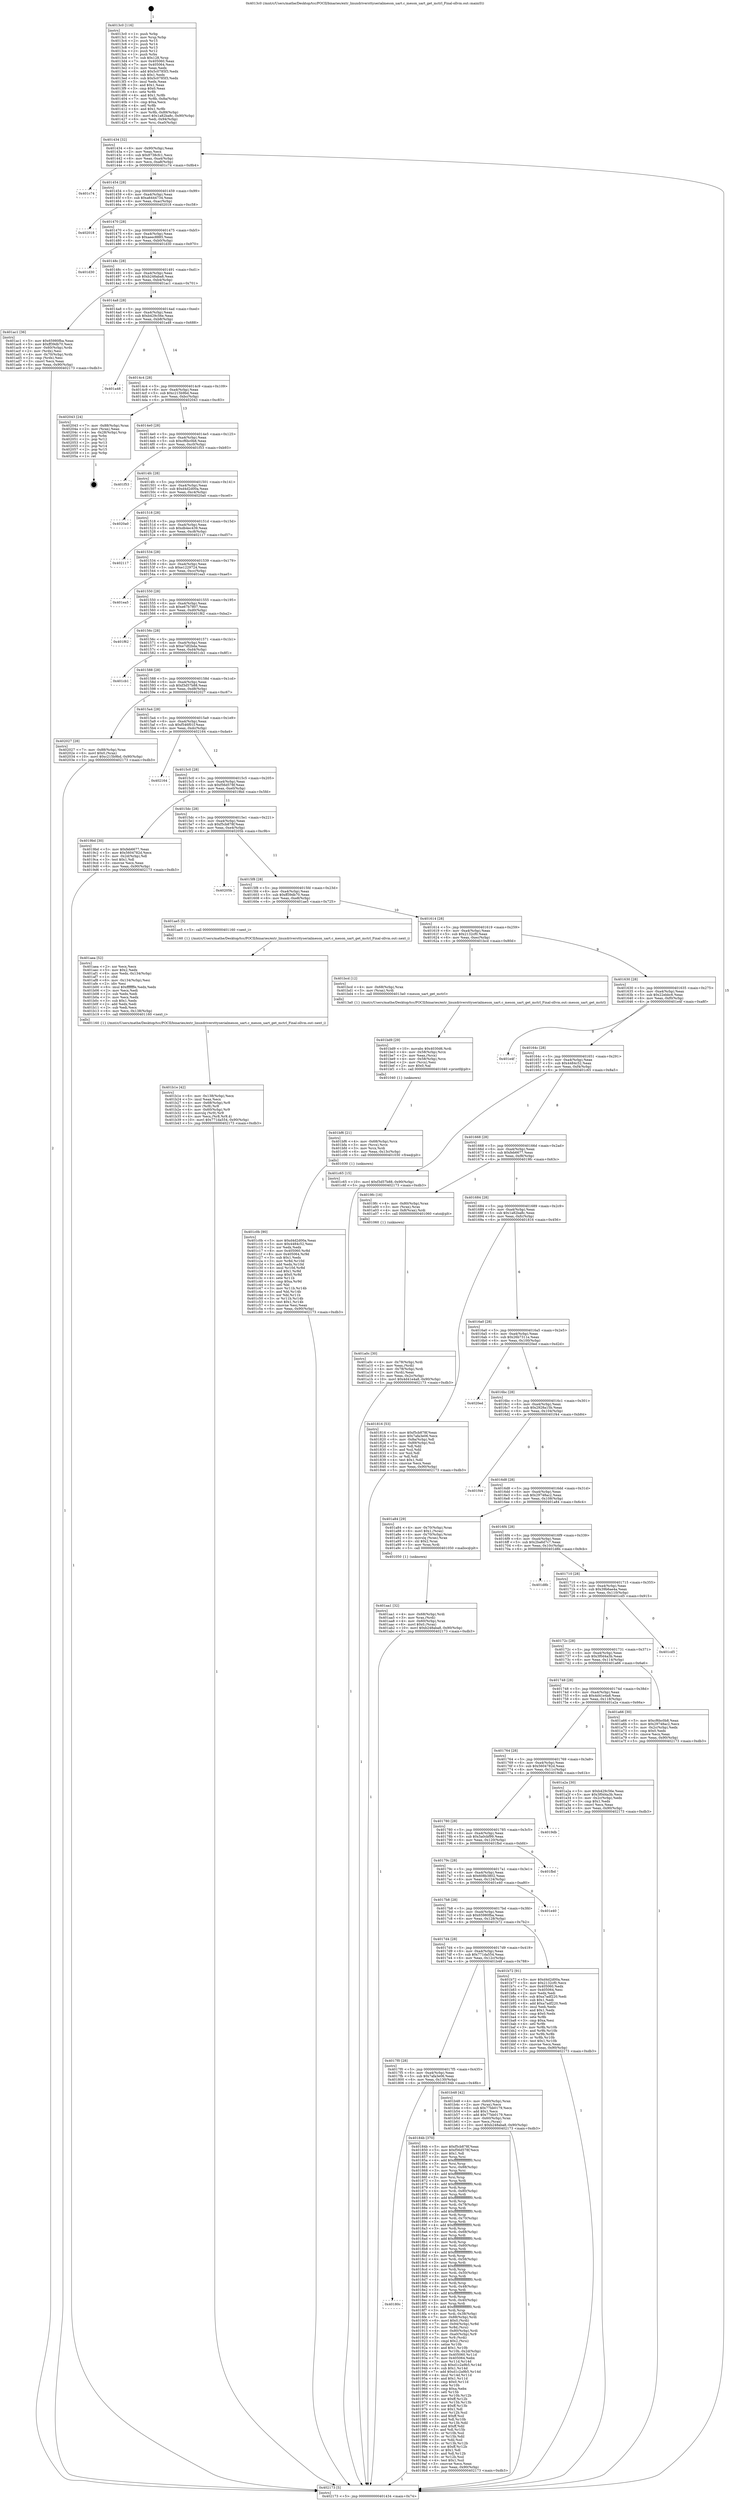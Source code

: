 digraph "0x4013c0" {
  label = "0x4013c0 (/mnt/c/Users/mathe/Desktop/tcc/POCII/binaries/extr_linuxdriversttyserialmeson_uart.c_meson_uart_get_mctrl_Final-ollvm.out::main(0))"
  labelloc = "t"
  node[shape=record]

  Entry [label="",width=0.3,height=0.3,shape=circle,fillcolor=black,style=filled]
  "0x401434" [label="{
     0x401434 [32]\l
     | [instrs]\l
     &nbsp;&nbsp;0x401434 \<+6\>: mov -0x90(%rbp),%eax\l
     &nbsp;&nbsp;0x40143a \<+2\>: mov %eax,%ecx\l
     &nbsp;&nbsp;0x40143c \<+6\>: sub $0x8738cfc1,%ecx\l
     &nbsp;&nbsp;0x401442 \<+6\>: mov %eax,-0xa4(%rbp)\l
     &nbsp;&nbsp;0x401448 \<+6\>: mov %ecx,-0xa8(%rbp)\l
     &nbsp;&nbsp;0x40144e \<+6\>: je 0000000000401c74 \<main+0x8b4\>\l
  }"]
  "0x401c74" [label="{
     0x401c74\l
  }", style=dashed]
  "0x401454" [label="{
     0x401454 [28]\l
     | [instrs]\l
     &nbsp;&nbsp;0x401454 \<+5\>: jmp 0000000000401459 \<main+0x99\>\l
     &nbsp;&nbsp;0x401459 \<+6\>: mov -0xa4(%rbp),%eax\l
     &nbsp;&nbsp;0x40145f \<+5\>: sub $0xa6444734,%eax\l
     &nbsp;&nbsp;0x401464 \<+6\>: mov %eax,-0xac(%rbp)\l
     &nbsp;&nbsp;0x40146a \<+6\>: je 0000000000402018 \<main+0xc58\>\l
  }"]
  Exit [label="",width=0.3,height=0.3,shape=circle,fillcolor=black,style=filled,peripheries=2]
  "0x402018" [label="{
     0x402018\l
  }", style=dashed]
  "0x401470" [label="{
     0x401470 [28]\l
     | [instrs]\l
     &nbsp;&nbsp;0x401470 \<+5\>: jmp 0000000000401475 \<main+0xb5\>\l
     &nbsp;&nbsp;0x401475 \<+6\>: mov -0xa4(%rbp),%eax\l
     &nbsp;&nbsp;0x40147b \<+5\>: sub $0xaeec8885,%eax\l
     &nbsp;&nbsp;0x401480 \<+6\>: mov %eax,-0xb0(%rbp)\l
     &nbsp;&nbsp;0x401486 \<+6\>: je 0000000000401d30 \<main+0x970\>\l
  }"]
  "0x401c0b" [label="{
     0x401c0b [90]\l
     | [instrs]\l
     &nbsp;&nbsp;0x401c0b \<+5\>: mov $0xd4d2d00a,%eax\l
     &nbsp;&nbsp;0x401c10 \<+5\>: mov $0x4484c52,%esi\l
     &nbsp;&nbsp;0x401c15 \<+2\>: xor %edx,%edx\l
     &nbsp;&nbsp;0x401c17 \<+8\>: mov 0x405060,%r8d\l
     &nbsp;&nbsp;0x401c1f \<+8\>: mov 0x405064,%r9d\l
     &nbsp;&nbsp;0x401c27 \<+3\>: sub $0x1,%edx\l
     &nbsp;&nbsp;0x401c2a \<+3\>: mov %r8d,%r10d\l
     &nbsp;&nbsp;0x401c2d \<+3\>: add %edx,%r10d\l
     &nbsp;&nbsp;0x401c30 \<+4\>: imul %r10d,%r8d\l
     &nbsp;&nbsp;0x401c34 \<+4\>: and $0x1,%r8d\l
     &nbsp;&nbsp;0x401c38 \<+4\>: cmp $0x0,%r8d\l
     &nbsp;&nbsp;0x401c3c \<+4\>: sete %r11b\l
     &nbsp;&nbsp;0x401c40 \<+4\>: cmp $0xa,%r9d\l
     &nbsp;&nbsp;0x401c44 \<+3\>: setl %bl\l
     &nbsp;&nbsp;0x401c47 \<+3\>: mov %r11b,%r14b\l
     &nbsp;&nbsp;0x401c4a \<+3\>: and %bl,%r14b\l
     &nbsp;&nbsp;0x401c4d \<+3\>: xor %bl,%r11b\l
     &nbsp;&nbsp;0x401c50 \<+3\>: or %r11b,%r14b\l
     &nbsp;&nbsp;0x401c53 \<+4\>: test $0x1,%r14b\l
     &nbsp;&nbsp;0x401c57 \<+3\>: cmovne %esi,%eax\l
     &nbsp;&nbsp;0x401c5a \<+6\>: mov %eax,-0x90(%rbp)\l
     &nbsp;&nbsp;0x401c60 \<+5\>: jmp 0000000000402173 \<main+0xdb3\>\l
  }"]
  "0x401d30" [label="{
     0x401d30\l
  }", style=dashed]
  "0x40148c" [label="{
     0x40148c [28]\l
     | [instrs]\l
     &nbsp;&nbsp;0x40148c \<+5\>: jmp 0000000000401491 \<main+0xd1\>\l
     &nbsp;&nbsp;0x401491 \<+6\>: mov -0xa4(%rbp),%eax\l
     &nbsp;&nbsp;0x401497 \<+5\>: sub $0xb248aba8,%eax\l
     &nbsp;&nbsp;0x40149c \<+6\>: mov %eax,-0xb4(%rbp)\l
     &nbsp;&nbsp;0x4014a2 \<+6\>: je 0000000000401ac1 \<main+0x701\>\l
  }"]
  "0x401bf6" [label="{
     0x401bf6 [21]\l
     | [instrs]\l
     &nbsp;&nbsp;0x401bf6 \<+4\>: mov -0x68(%rbp),%rcx\l
     &nbsp;&nbsp;0x401bfa \<+3\>: mov (%rcx),%rcx\l
     &nbsp;&nbsp;0x401bfd \<+3\>: mov %rcx,%rdi\l
     &nbsp;&nbsp;0x401c00 \<+6\>: mov %eax,-0x13c(%rbp)\l
     &nbsp;&nbsp;0x401c06 \<+5\>: call 0000000000401030 \<free@plt\>\l
     | [calls]\l
     &nbsp;&nbsp;0x401030 \{1\} (unknown)\l
  }"]
  "0x401ac1" [label="{
     0x401ac1 [36]\l
     | [instrs]\l
     &nbsp;&nbsp;0x401ac1 \<+5\>: mov $0x65980fba,%eax\l
     &nbsp;&nbsp;0x401ac6 \<+5\>: mov $0xff39db70,%ecx\l
     &nbsp;&nbsp;0x401acb \<+4\>: mov -0x60(%rbp),%rdx\l
     &nbsp;&nbsp;0x401acf \<+2\>: mov (%rdx),%esi\l
     &nbsp;&nbsp;0x401ad1 \<+4\>: mov -0x70(%rbp),%rdx\l
     &nbsp;&nbsp;0x401ad5 \<+2\>: cmp (%rdx),%esi\l
     &nbsp;&nbsp;0x401ad7 \<+3\>: cmovl %ecx,%eax\l
     &nbsp;&nbsp;0x401ada \<+6\>: mov %eax,-0x90(%rbp)\l
     &nbsp;&nbsp;0x401ae0 \<+5\>: jmp 0000000000402173 \<main+0xdb3\>\l
  }"]
  "0x4014a8" [label="{
     0x4014a8 [28]\l
     | [instrs]\l
     &nbsp;&nbsp;0x4014a8 \<+5\>: jmp 00000000004014ad \<main+0xed\>\l
     &nbsp;&nbsp;0x4014ad \<+6\>: mov -0xa4(%rbp),%eax\l
     &nbsp;&nbsp;0x4014b3 \<+5\>: sub $0xb429c56e,%eax\l
     &nbsp;&nbsp;0x4014b8 \<+6\>: mov %eax,-0xb8(%rbp)\l
     &nbsp;&nbsp;0x4014be \<+6\>: je 0000000000401a48 \<main+0x688\>\l
  }"]
  "0x401bd9" [label="{
     0x401bd9 [29]\l
     | [instrs]\l
     &nbsp;&nbsp;0x401bd9 \<+10\>: movabs $0x4030d6,%rdi\l
     &nbsp;&nbsp;0x401be3 \<+4\>: mov -0x58(%rbp),%rcx\l
     &nbsp;&nbsp;0x401be7 \<+2\>: mov %eax,(%rcx)\l
     &nbsp;&nbsp;0x401be9 \<+4\>: mov -0x58(%rbp),%rcx\l
     &nbsp;&nbsp;0x401bed \<+2\>: mov (%rcx),%esi\l
     &nbsp;&nbsp;0x401bef \<+2\>: mov $0x0,%al\l
     &nbsp;&nbsp;0x401bf1 \<+5\>: call 0000000000401040 \<printf@plt\>\l
     | [calls]\l
     &nbsp;&nbsp;0x401040 \{1\} (unknown)\l
  }"]
  "0x401a48" [label="{
     0x401a48\l
  }", style=dashed]
  "0x4014c4" [label="{
     0x4014c4 [28]\l
     | [instrs]\l
     &nbsp;&nbsp;0x4014c4 \<+5\>: jmp 00000000004014c9 \<main+0x109\>\l
     &nbsp;&nbsp;0x4014c9 \<+6\>: mov -0xa4(%rbp),%eax\l
     &nbsp;&nbsp;0x4014cf \<+5\>: sub $0xc215b9bd,%eax\l
     &nbsp;&nbsp;0x4014d4 \<+6\>: mov %eax,-0xbc(%rbp)\l
     &nbsp;&nbsp;0x4014da \<+6\>: je 0000000000402043 \<main+0xc83\>\l
  }"]
  "0x401b1e" [label="{
     0x401b1e [42]\l
     | [instrs]\l
     &nbsp;&nbsp;0x401b1e \<+6\>: mov -0x138(%rbp),%ecx\l
     &nbsp;&nbsp;0x401b24 \<+3\>: imul %eax,%ecx\l
     &nbsp;&nbsp;0x401b27 \<+4\>: mov -0x68(%rbp),%r8\l
     &nbsp;&nbsp;0x401b2b \<+3\>: mov (%r8),%r8\l
     &nbsp;&nbsp;0x401b2e \<+4\>: mov -0x60(%rbp),%r9\l
     &nbsp;&nbsp;0x401b32 \<+3\>: movslq (%r9),%r9\l
     &nbsp;&nbsp;0x401b35 \<+4\>: mov %ecx,(%r8,%r9,4)\l
     &nbsp;&nbsp;0x401b39 \<+10\>: movl $0x771da554,-0x90(%rbp)\l
     &nbsp;&nbsp;0x401b43 \<+5\>: jmp 0000000000402173 \<main+0xdb3\>\l
  }"]
  "0x402043" [label="{
     0x402043 [24]\l
     | [instrs]\l
     &nbsp;&nbsp;0x402043 \<+7\>: mov -0x88(%rbp),%rax\l
     &nbsp;&nbsp;0x40204a \<+2\>: mov (%rax),%eax\l
     &nbsp;&nbsp;0x40204c \<+4\>: lea -0x28(%rbp),%rsp\l
     &nbsp;&nbsp;0x402050 \<+1\>: pop %rbx\l
     &nbsp;&nbsp;0x402051 \<+2\>: pop %r12\l
     &nbsp;&nbsp;0x402053 \<+2\>: pop %r13\l
     &nbsp;&nbsp;0x402055 \<+2\>: pop %r14\l
     &nbsp;&nbsp;0x402057 \<+2\>: pop %r15\l
     &nbsp;&nbsp;0x402059 \<+1\>: pop %rbp\l
     &nbsp;&nbsp;0x40205a \<+1\>: ret\l
  }"]
  "0x4014e0" [label="{
     0x4014e0 [28]\l
     | [instrs]\l
     &nbsp;&nbsp;0x4014e0 \<+5\>: jmp 00000000004014e5 \<main+0x125\>\l
     &nbsp;&nbsp;0x4014e5 \<+6\>: mov -0xa4(%rbp),%eax\l
     &nbsp;&nbsp;0x4014eb \<+5\>: sub $0xcf6bc0b8,%eax\l
     &nbsp;&nbsp;0x4014f0 \<+6\>: mov %eax,-0xc0(%rbp)\l
     &nbsp;&nbsp;0x4014f6 \<+6\>: je 0000000000401f53 \<main+0xb93\>\l
  }"]
  "0x401aea" [label="{
     0x401aea [52]\l
     | [instrs]\l
     &nbsp;&nbsp;0x401aea \<+2\>: xor %ecx,%ecx\l
     &nbsp;&nbsp;0x401aec \<+5\>: mov $0x2,%edx\l
     &nbsp;&nbsp;0x401af1 \<+6\>: mov %edx,-0x134(%rbp)\l
     &nbsp;&nbsp;0x401af7 \<+1\>: cltd\l
     &nbsp;&nbsp;0x401af8 \<+6\>: mov -0x134(%rbp),%esi\l
     &nbsp;&nbsp;0x401afe \<+2\>: idiv %esi\l
     &nbsp;&nbsp;0x401b00 \<+6\>: imul $0xfffffffe,%edx,%edx\l
     &nbsp;&nbsp;0x401b06 \<+2\>: mov %ecx,%edi\l
     &nbsp;&nbsp;0x401b08 \<+2\>: sub %edx,%edi\l
     &nbsp;&nbsp;0x401b0a \<+2\>: mov %ecx,%edx\l
     &nbsp;&nbsp;0x401b0c \<+3\>: sub $0x1,%edx\l
     &nbsp;&nbsp;0x401b0f \<+2\>: add %edx,%edi\l
     &nbsp;&nbsp;0x401b11 \<+2\>: sub %edi,%ecx\l
     &nbsp;&nbsp;0x401b13 \<+6\>: mov %ecx,-0x138(%rbp)\l
     &nbsp;&nbsp;0x401b19 \<+5\>: call 0000000000401160 \<next_i\>\l
     | [calls]\l
     &nbsp;&nbsp;0x401160 \{1\} (/mnt/c/Users/mathe/Desktop/tcc/POCII/binaries/extr_linuxdriversttyserialmeson_uart.c_meson_uart_get_mctrl_Final-ollvm.out::next_i)\l
  }"]
  "0x401f53" [label="{
     0x401f53\l
  }", style=dashed]
  "0x4014fc" [label="{
     0x4014fc [28]\l
     | [instrs]\l
     &nbsp;&nbsp;0x4014fc \<+5\>: jmp 0000000000401501 \<main+0x141\>\l
     &nbsp;&nbsp;0x401501 \<+6\>: mov -0xa4(%rbp),%eax\l
     &nbsp;&nbsp;0x401507 \<+5\>: sub $0xd4d2d00a,%eax\l
     &nbsp;&nbsp;0x40150c \<+6\>: mov %eax,-0xc4(%rbp)\l
     &nbsp;&nbsp;0x401512 \<+6\>: je 00000000004020a0 \<main+0xce0\>\l
  }"]
  "0x401aa1" [label="{
     0x401aa1 [32]\l
     | [instrs]\l
     &nbsp;&nbsp;0x401aa1 \<+4\>: mov -0x68(%rbp),%rdi\l
     &nbsp;&nbsp;0x401aa5 \<+3\>: mov %rax,(%rdi)\l
     &nbsp;&nbsp;0x401aa8 \<+4\>: mov -0x60(%rbp),%rax\l
     &nbsp;&nbsp;0x401aac \<+6\>: movl $0x0,(%rax)\l
     &nbsp;&nbsp;0x401ab2 \<+10\>: movl $0xb248aba8,-0x90(%rbp)\l
     &nbsp;&nbsp;0x401abc \<+5\>: jmp 0000000000402173 \<main+0xdb3\>\l
  }"]
  "0x4020a0" [label="{
     0x4020a0\l
  }", style=dashed]
  "0x401518" [label="{
     0x401518 [28]\l
     | [instrs]\l
     &nbsp;&nbsp;0x401518 \<+5\>: jmp 000000000040151d \<main+0x15d\>\l
     &nbsp;&nbsp;0x40151d \<+6\>: mov -0xa4(%rbp),%eax\l
     &nbsp;&nbsp;0x401523 \<+5\>: sub $0xdb4ec439,%eax\l
     &nbsp;&nbsp;0x401528 \<+6\>: mov %eax,-0xc8(%rbp)\l
     &nbsp;&nbsp;0x40152e \<+6\>: je 0000000000402117 \<main+0xd57\>\l
  }"]
  "0x401a0c" [label="{
     0x401a0c [30]\l
     | [instrs]\l
     &nbsp;&nbsp;0x401a0c \<+4\>: mov -0x78(%rbp),%rdi\l
     &nbsp;&nbsp;0x401a10 \<+2\>: mov %eax,(%rdi)\l
     &nbsp;&nbsp;0x401a12 \<+4\>: mov -0x78(%rbp),%rdi\l
     &nbsp;&nbsp;0x401a16 \<+2\>: mov (%rdi),%eax\l
     &nbsp;&nbsp;0x401a18 \<+3\>: mov %eax,-0x2c(%rbp)\l
     &nbsp;&nbsp;0x401a1b \<+10\>: movl $0x4d41e4a8,-0x90(%rbp)\l
     &nbsp;&nbsp;0x401a25 \<+5\>: jmp 0000000000402173 \<main+0xdb3\>\l
  }"]
  "0x402117" [label="{
     0x402117\l
  }", style=dashed]
  "0x401534" [label="{
     0x401534 [28]\l
     | [instrs]\l
     &nbsp;&nbsp;0x401534 \<+5\>: jmp 0000000000401539 \<main+0x179\>\l
     &nbsp;&nbsp;0x401539 \<+6\>: mov -0xa4(%rbp),%eax\l
     &nbsp;&nbsp;0x40153f \<+5\>: sub $0xe1229724,%eax\l
     &nbsp;&nbsp;0x401544 \<+6\>: mov %eax,-0xcc(%rbp)\l
     &nbsp;&nbsp;0x40154a \<+6\>: je 0000000000401ea5 \<main+0xae5\>\l
  }"]
  "0x40180c" [label="{
     0x40180c\l
  }", style=dashed]
  "0x401ea5" [label="{
     0x401ea5\l
  }", style=dashed]
  "0x401550" [label="{
     0x401550 [28]\l
     | [instrs]\l
     &nbsp;&nbsp;0x401550 \<+5\>: jmp 0000000000401555 \<main+0x195\>\l
     &nbsp;&nbsp;0x401555 \<+6\>: mov -0xa4(%rbp),%eax\l
     &nbsp;&nbsp;0x40155b \<+5\>: sub $0xe67b7807,%eax\l
     &nbsp;&nbsp;0x401560 \<+6\>: mov %eax,-0xd0(%rbp)\l
     &nbsp;&nbsp;0x401566 \<+6\>: je 0000000000401f62 \<main+0xba2\>\l
  }"]
  "0x40184b" [label="{
     0x40184b [370]\l
     | [instrs]\l
     &nbsp;&nbsp;0x40184b \<+5\>: mov $0xf5cb878f,%eax\l
     &nbsp;&nbsp;0x401850 \<+5\>: mov $0xf56d578f,%ecx\l
     &nbsp;&nbsp;0x401855 \<+2\>: mov $0x1,%dl\l
     &nbsp;&nbsp;0x401857 \<+3\>: mov %rsp,%rsi\l
     &nbsp;&nbsp;0x40185a \<+4\>: add $0xfffffffffffffff0,%rsi\l
     &nbsp;&nbsp;0x40185e \<+3\>: mov %rsi,%rsp\l
     &nbsp;&nbsp;0x401861 \<+7\>: mov %rsi,-0x88(%rbp)\l
     &nbsp;&nbsp;0x401868 \<+3\>: mov %rsp,%rsi\l
     &nbsp;&nbsp;0x40186b \<+4\>: add $0xfffffffffffffff0,%rsi\l
     &nbsp;&nbsp;0x40186f \<+3\>: mov %rsi,%rsp\l
     &nbsp;&nbsp;0x401872 \<+3\>: mov %rsp,%rdi\l
     &nbsp;&nbsp;0x401875 \<+4\>: add $0xfffffffffffffff0,%rdi\l
     &nbsp;&nbsp;0x401879 \<+3\>: mov %rdi,%rsp\l
     &nbsp;&nbsp;0x40187c \<+4\>: mov %rdi,-0x80(%rbp)\l
     &nbsp;&nbsp;0x401880 \<+3\>: mov %rsp,%rdi\l
     &nbsp;&nbsp;0x401883 \<+4\>: add $0xfffffffffffffff0,%rdi\l
     &nbsp;&nbsp;0x401887 \<+3\>: mov %rdi,%rsp\l
     &nbsp;&nbsp;0x40188a \<+4\>: mov %rdi,-0x78(%rbp)\l
     &nbsp;&nbsp;0x40188e \<+3\>: mov %rsp,%rdi\l
     &nbsp;&nbsp;0x401891 \<+4\>: add $0xfffffffffffffff0,%rdi\l
     &nbsp;&nbsp;0x401895 \<+3\>: mov %rdi,%rsp\l
     &nbsp;&nbsp;0x401898 \<+4\>: mov %rdi,-0x70(%rbp)\l
     &nbsp;&nbsp;0x40189c \<+3\>: mov %rsp,%rdi\l
     &nbsp;&nbsp;0x40189f \<+4\>: add $0xfffffffffffffff0,%rdi\l
     &nbsp;&nbsp;0x4018a3 \<+3\>: mov %rdi,%rsp\l
     &nbsp;&nbsp;0x4018a6 \<+4\>: mov %rdi,-0x68(%rbp)\l
     &nbsp;&nbsp;0x4018aa \<+3\>: mov %rsp,%rdi\l
     &nbsp;&nbsp;0x4018ad \<+4\>: add $0xfffffffffffffff0,%rdi\l
     &nbsp;&nbsp;0x4018b1 \<+3\>: mov %rdi,%rsp\l
     &nbsp;&nbsp;0x4018b4 \<+4\>: mov %rdi,-0x60(%rbp)\l
     &nbsp;&nbsp;0x4018b8 \<+3\>: mov %rsp,%rdi\l
     &nbsp;&nbsp;0x4018bb \<+4\>: add $0xfffffffffffffff0,%rdi\l
     &nbsp;&nbsp;0x4018bf \<+3\>: mov %rdi,%rsp\l
     &nbsp;&nbsp;0x4018c2 \<+4\>: mov %rdi,-0x58(%rbp)\l
     &nbsp;&nbsp;0x4018c6 \<+3\>: mov %rsp,%rdi\l
     &nbsp;&nbsp;0x4018c9 \<+4\>: add $0xfffffffffffffff0,%rdi\l
     &nbsp;&nbsp;0x4018cd \<+3\>: mov %rdi,%rsp\l
     &nbsp;&nbsp;0x4018d0 \<+4\>: mov %rdi,-0x50(%rbp)\l
     &nbsp;&nbsp;0x4018d4 \<+3\>: mov %rsp,%rdi\l
     &nbsp;&nbsp;0x4018d7 \<+4\>: add $0xfffffffffffffff0,%rdi\l
     &nbsp;&nbsp;0x4018db \<+3\>: mov %rdi,%rsp\l
     &nbsp;&nbsp;0x4018de \<+4\>: mov %rdi,-0x48(%rbp)\l
     &nbsp;&nbsp;0x4018e2 \<+3\>: mov %rsp,%rdi\l
     &nbsp;&nbsp;0x4018e5 \<+4\>: add $0xfffffffffffffff0,%rdi\l
     &nbsp;&nbsp;0x4018e9 \<+3\>: mov %rdi,%rsp\l
     &nbsp;&nbsp;0x4018ec \<+4\>: mov %rdi,-0x40(%rbp)\l
     &nbsp;&nbsp;0x4018f0 \<+3\>: mov %rsp,%rdi\l
     &nbsp;&nbsp;0x4018f3 \<+4\>: add $0xfffffffffffffff0,%rdi\l
     &nbsp;&nbsp;0x4018f7 \<+3\>: mov %rdi,%rsp\l
     &nbsp;&nbsp;0x4018fa \<+4\>: mov %rdi,-0x38(%rbp)\l
     &nbsp;&nbsp;0x4018fe \<+7\>: mov -0x88(%rbp),%rdi\l
     &nbsp;&nbsp;0x401905 \<+6\>: movl $0x0,(%rdi)\l
     &nbsp;&nbsp;0x40190b \<+7\>: mov -0x94(%rbp),%r8d\l
     &nbsp;&nbsp;0x401912 \<+3\>: mov %r8d,(%rsi)\l
     &nbsp;&nbsp;0x401915 \<+4\>: mov -0x80(%rbp),%rdi\l
     &nbsp;&nbsp;0x401919 \<+7\>: mov -0xa0(%rbp),%r9\l
     &nbsp;&nbsp;0x401920 \<+3\>: mov %r9,(%rdi)\l
     &nbsp;&nbsp;0x401923 \<+3\>: cmpl $0x2,(%rsi)\l
     &nbsp;&nbsp;0x401926 \<+4\>: setne %r10b\l
     &nbsp;&nbsp;0x40192a \<+4\>: and $0x1,%r10b\l
     &nbsp;&nbsp;0x40192e \<+4\>: mov %r10b,-0x2d(%rbp)\l
     &nbsp;&nbsp;0x401932 \<+8\>: mov 0x405060,%r11d\l
     &nbsp;&nbsp;0x40193a \<+7\>: mov 0x405064,%ebx\l
     &nbsp;&nbsp;0x401941 \<+3\>: mov %r11d,%r14d\l
     &nbsp;&nbsp;0x401944 \<+7\>: sub $0xd1c2a9b5,%r14d\l
     &nbsp;&nbsp;0x40194b \<+4\>: sub $0x1,%r14d\l
     &nbsp;&nbsp;0x40194f \<+7\>: add $0xd1c2a9b5,%r14d\l
     &nbsp;&nbsp;0x401956 \<+4\>: imul %r14d,%r11d\l
     &nbsp;&nbsp;0x40195a \<+4\>: and $0x1,%r11d\l
     &nbsp;&nbsp;0x40195e \<+4\>: cmp $0x0,%r11d\l
     &nbsp;&nbsp;0x401962 \<+4\>: sete %r10b\l
     &nbsp;&nbsp;0x401966 \<+3\>: cmp $0xa,%ebx\l
     &nbsp;&nbsp;0x401969 \<+4\>: setl %r15b\l
     &nbsp;&nbsp;0x40196d \<+3\>: mov %r10b,%r12b\l
     &nbsp;&nbsp;0x401970 \<+4\>: xor $0xff,%r12b\l
     &nbsp;&nbsp;0x401974 \<+3\>: mov %r15b,%r13b\l
     &nbsp;&nbsp;0x401977 \<+4\>: xor $0xff,%r13b\l
     &nbsp;&nbsp;0x40197b \<+3\>: xor $0x1,%dl\l
     &nbsp;&nbsp;0x40197e \<+3\>: mov %r12b,%sil\l
     &nbsp;&nbsp;0x401981 \<+4\>: and $0xff,%sil\l
     &nbsp;&nbsp;0x401985 \<+3\>: and %dl,%r10b\l
     &nbsp;&nbsp;0x401988 \<+3\>: mov %r13b,%dil\l
     &nbsp;&nbsp;0x40198b \<+4\>: and $0xff,%dil\l
     &nbsp;&nbsp;0x40198f \<+3\>: and %dl,%r15b\l
     &nbsp;&nbsp;0x401992 \<+3\>: or %r10b,%sil\l
     &nbsp;&nbsp;0x401995 \<+3\>: or %r15b,%dil\l
     &nbsp;&nbsp;0x401998 \<+3\>: xor %dil,%sil\l
     &nbsp;&nbsp;0x40199b \<+3\>: or %r13b,%r12b\l
     &nbsp;&nbsp;0x40199e \<+4\>: xor $0xff,%r12b\l
     &nbsp;&nbsp;0x4019a2 \<+3\>: or $0x1,%dl\l
     &nbsp;&nbsp;0x4019a5 \<+3\>: and %dl,%r12b\l
     &nbsp;&nbsp;0x4019a8 \<+3\>: or %r12b,%sil\l
     &nbsp;&nbsp;0x4019ab \<+4\>: test $0x1,%sil\l
     &nbsp;&nbsp;0x4019af \<+3\>: cmovne %ecx,%eax\l
     &nbsp;&nbsp;0x4019b2 \<+6\>: mov %eax,-0x90(%rbp)\l
     &nbsp;&nbsp;0x4019b8 \<+5\>: jmp 0000000000402173 \<main+0xdb3\>\l
  }"]
  "0x401f62" [label="{
     0x401f62\l
  }", style=dashed]
  "0x40156c" [label="{
     0x40156c [28]\l
     | [instrs]\l
     &nbsp;&nbsp;0x40156c \<+5\>: jmp 0000000000401571 \<main+0x1b1\>\l
     &nbsp;&nbsp;0x401571 \<+6\>: mov -0xa4(%rbp),%eax\l
     &nbsp;&nbsp;0x401577 \<+5\>: sub $0xe7df2bda,%eax\l
     &nbsp;&nbsp;0x40157c \<+6\>: mov %eax,-0xd4(%rbp)\l
     &nbsp;&nbsp;0x401582 \<+6\>: je 0000000000401cb1 \<main+0x8f1\>\l
  }"]
  "0x4017f0" [label="{
     0x4017f0 [28]\l
     | [instrs]\l
     &nbsp;&nbsp;0x4017f0 \<+5\>: jmp 00000000004017f5 \<main+0x435\>\l
     &nbsp;&nbsp;0x4017f5 \<+6\>: mov -0xa4(%rbp),%eax\l
     &nbsp;&nbsp;0x4017fb \<+5\>: sub $0x7afa3e06,%eax\l
     &nbsp;&nbsp;0x401800 \<+6\>: mov %eax,-0x130(%rbp)\l
     &nbsp;&nbsp;0x401806 \<+6\>: je 000000000040184b \<main+0x48b\>\l
  }"]
  "0x401cb1" [label="{
     0x401cb1\l
  }", style=dashed]
  "0x401588" [label="{
     0x401588 [28]\l
     | [instrs]\l
     &nbsp;&nbsp;0x401588 \<+5\>: jmp 000000000040158d \<main+0x1cd\>\l
     &nbsp;&nbsp;0x40158d \<+6\>: mov -0xa4(%rbp),%eax\l
     &nbsp;&nbsp;0x401593 \<+5\>: sub $0xf3d57b88,%eax\l
     &nbsp;&nbsp;0x401598 \<+6\>: mov %eax,-0xd8(%rbp)\l
     &nbsp;&nbsp;0x40159e \<+6\>: je 0000000000402027 \<main+0xc67\>\l
  }"]
  "0x401b48" [label="{
     0x401b48 [42]\l
     | [instrs]\l
     &nbsp;&nbsp;0x401b48 \<+4\>: mov -0x60(%rbp),%rax\l
     &nbsp;&nbsp;0x401b4c \<+2\>: mov (%rax),%ecx\l
     &nbsp;&nbsp;0x401b4e \<+6\>: sub $0x77bb0179,%ecx\l
     &nbsp;&nbsp;0x401b54 \<+3\>: add $0x1,%ecx\l
     &nbsp;&nbsp;0x401b57 \<+6\>: add $0x77bb0179,%ecx\l
     &nbsp;&nbsp;0x401b5d \<+4\>: mov -0x60(%rbp),%rax\l
     &nbsp;&nbsp;0x401b61 \<+2\>: mov %ecx,(%rax)\l
     &nbsp;&nbsp;0x401b63 \<+10\>: movl $0xb248aba8,-0x90(%rbp)\l
     &nbsp;&nbsp;0x401b6d \<+5\>: jmp 0000000000402173 \<main+0xdb3\>\l
  }"]
  "0x402027" [label="{
     0x402027 [28]\l
     | [instrs]\l
     &nbsp;&nbsp;0x402027 \<+7\>: mov -0x88(%rbp),%rax\l
     &nbsp;&nbsp;0x40202e \<+6\>: movl $0x0,(%rax)\l
     &nbsp;&nbsp;0x402034 \<+10\>: movl $0xc215b9bd,-0x90(%rbp)\l
     &nbsp;&nbsp;0x40203e \<+5\>: jmp 0000000000402173 \<main+0xdb3\>\l
  }"]
  "0x4015a4" [label="{
     0x4015a4 [28]\l
     | [instrs]\l
     &nbsp;&nbsp;0x4015a4 \<+5\>: jmp 00000000004015a9 \<main+0x1e9\>\l
     &nbsp;&nbsp;0x4015a9 \<+6\>: mov -0xa4(%rbp),%eax\l
     &nbsp;&nbsp;0x4015af \<+5\>: sub $0xf546f01f,%eax\l
     &nbsp;&nbsp;0x4015b4 \<+6\>: mov %eax,-0xdc(%rbp)\l
     &nbsp;&nbsp;0x4015ba \<+6\>: je 0000000000402164 \<main+0xda4\>\l
  }"]
  "0x4017d4" [label="{
     0x4017d4 [28]\l
     | [instrs]\l
     &nbsp;&nbsp;0x4017d4 \<+5\>: jmp 00000000004017d9 \<main+0x419\>\l
     &nbsp;&nbsp;0x4017d9 \<+6\>: mov -0xa4(%rbp),%eax\l
     &nbsp;&nbsp;0x4017df \<+5\>: sub $0x771da554,%eax\l
     &nbsp;&nbsp;0x4017e4 \<+6\>: mov %eax,-0x12c(%rbp)\l
     &nbsp;&nbsp;0x4017ea \<+6\>: je 0000000000401b48 \<main+0x788\>\l
  }"]
  "0x402164" [label="{
     0x402164\l
  }", style=dashed]
  "0x4015c0" [label="{
     0x4015c0 [28]\l
     | [instrs]\l
     &nbsp;&nbsp;0x4015c0 \<+5\>: jmp 00000000004015c5 \<main+0x205\>\l
     &nbsp;&nbsp;0x4015c5 \<+6\>: mov -0xa4(%rbp),%eax\l
     &nbsp;&nbsp;0x4015cb \<+5\>: sub $0xf56d578f,%eax\l
     &nbsp;&nbsp;0x4015d0 \<+6\>: mov %eax,-0xe0(%rbp)\l
     &nbsp;&nbsp;0x4015d6 \<+6\>: je 00000000004019bd \<main+0x5fd\>\l
  }"]
  "0x401b72" [label="{
     0x401b72 [91]\l
     | [instrs]\l
     &nbsp;&nbsp;0x401b72 \<+5\>: mov $0xd4d2d00a,%eax\l
     &nbsp;&nbsp;0x401b77 \<+5\>: mov $0x2132cf0,%ecx\l
     &nbsp;&nbsp;0x401b7c \<+7\>: mov 0x405060,%edx\l
     &nbsp;&nbsp;0x401b83 \<+7\>: mov 0x405064,%esi\l
     &nbsp;&nbsp;0x401b8a \<+2\>: mov %edx,%edi\l
     &nbsp;&nbsp;0x401b8c \<+6\>: sub $0xa7adf220,%edi\l
     &nbsp;&nbsp;0x401b92 \<+3\>: sub $0x1,%edi\l
     &nbsp;&nbsp;0x401b95 \<+6\>: add $0xa7adf220,%edi\l
     &nbsp;&nbsp;0x401b9b \<+3\>: imul %edi,%edx\l
     &nbsp;&nbsp;0x401b9e \<+3\>: and $0x1,%edx\l
     &nbsp;&nbsp;0x401ba1 \<+3\>: cmp $0x0,%edx\l
     &nbsp;&nbsp;0x401ba4 \<+4\>: sete %r8b\l
     &nbsp;&nbsp;0x401ba8 \<+3\>: cmp $0xa,%esi\l
     &nbsp;&nbsp;0x401bab \<+4\>: setl %r9b\l
     &nbsp;&nbsp;0x401baf \<+3\>: mov %r8b,%r10b\l
     &nbsp;&nbsp;0x401bb2 \<+3\>: and %r9b,%r10b\l
     &nbsp;&nbsp;0x401bb5 \<+3\>: xor %r9b,%r8b\l
     &nbsp;&nbsp;0x401bb8 \<+3\>: or %r8b,%r10b\l
     &nbsp;&nbsp;0x401bbb \<+4\>: test $0x1,%r10b\l
     &nbsp;&nbsp;0x401bbf \<+3\>: cmovne %ecx,%eax\l
     &nbsp;&nbsp;0x401bc2 \<+6\>: mov %eax,-0x90(%rbp)\l
     &nbsp;&nbsp;0x401bc8 \<+5\>: jmp 0000000000402173 \<main+0xdb3\>\l
  }"]
  "0x4019bd" [label="{
     0x4019bd [30]\l
     | [instrs]\l
     &nbsp;&nbsp;0x4019bd \<+5\>: mov $0xfeb6677,%eax\l
     &nbsp;&nbsp;0x4019c2 \<+5\>: mov $0x5604782d,%ecx\l
     &nbsp;&nbsp;0x4019c7 \<+3\>: mov -0x2d(%rbp),%dl\l
     &nbsp;&nbsp;0x4019ca \<+3\>: test $0x1,%dl\l
     &nbsp;&nbsp;0x4019cd \<+3\>: cmovne %ecx,%eax\l
     &nbsp;&nbsp;0x4019d0 \<+6\>: mov %eax,-0x90(%rbp)\l
     &nbsp;&nbsp;0x4019d6 \<+5\>: jmp 0000000000402173 \<main+0xdb3\>\l
  }"]
  "0x4015dc" [label="{
     0x4015dc [28]\l
     | [instrs]\l
     &nbsp;&nbsp;0x4015dc \<+5\>: jmp 00000000004015e1 \<main+0x221\>\l
     &nbsp;&nbsp;0x4015e1 \<+6\>: mov -0xa4(%rbp),%eax\l
     &nbsp;&nbsp;0x4015e7 \<+5\>: sub $0xf5cb878f,%eax\l
     &nbsp;&nbsp;0x4015ec \<+6\>: mov %eax,-0xe4(%rbp)\l
     &nbsp;&nbsp;0x4015f2 \<+6\>: je 000000000040205b \<main+0xc9b\>\l
  }"]
  "0x4017b8" [label="{
     0x4017b8 [28]\l
     | [instrs]\l
     &nbsp;&nbsp;0x4017b8 \<+5\>: jmp 00000000004017bd \<main+0x3fd\>\l
     &nbsp;&nbsp;0x4017bd \<+6\>: mov -0xa4(%rbp),%eax\l
     &nbsp;&nbsp;0x4017c3 \<+5\>: sub $0x65980fba,%eax\l
     &nbsp;&nbsp;0x4017c8 \<+6\>: mov %eax,-0x128(%rbp)\l
     &nbsp;&nbsp;0x4017ce \<+6\>: je 0000000000401b72 \<main+0x7b2\>\l
  }"]
  "0x40205b" [label="{
     0x40205b\l
  }", style=dashed]
  "0x4015f8" [label="{
     0x4015f8 [28]\l
     | [instrs]\l
     &nbsp;&nbsp;0x4015f8 \<+5\>: jmp 00000000004015fd \<main+0x23d\>\l
     &nbsp;&nbsp;0x4015fd \<+6\>: mov -0xa4(%rbp),%eax\l
     &nbsp;&nbsp;0x401603 \<+5\>: sub $0xff39db70,%eax\l
     &nbsp;&nbsp;0x401608 \<+6\>: mov %eax,-0xe8(%rbp)\l
     &nbsp;&nbsp;0x40160e \<+6\>: je 0000000000401ae5 \<main+0x725\>\l
  }"]
  "0x401e40" [label="{
     0x401e40\l
  }", style=dashed]
  "0x401ae5" [label="{
     0x401ae5 [5]\l
     | [instrs]\l
     &nbsp;&nbsp;0x401ae5 \<+5\>: call 0000000000401160 \<next_i\>\l
     | [calls]\l
     &nbsp;&nbsp;0x401160 \{1\} (/mnt/c/Users/mathe/Desktop/tcc/POCII/binaries/extr_linuxdriversttyserialmeson_uart.c_meson_uart_get_mctrl_Final-ollvm.out::next_i)\l
  }"]
  "0x401614" [label="{
     0x401614 [28]\l
     | [instrs]\l
     &nbsp;&nbsp;0x401614 \<+5\>: jmp 0000000000401619 \<main+0x259\>\l
     &nbsp;&nbsp;0x401619 \<+6\>: mov -0xa4(%rbp),%eax\l
     &nbsp;&nbsp;0x40161f \<+5\>: sub $0x2132cf0,%eax\l
     &nbsp;&nbsp;0x401624 \<+6\>: mov %eax,-0xec(%rbp)\l
     &nbsp;&nbsp;0x40162a \<+6\>: je 0000000000401bcd \<main+0x80d\>\l
  }"]
  "0x40179c" [label="{
     0x40179c [28]\l
     | [instrs]\l
     &nbsp;&nbsp;0x40179c \<+5\>: jmp 00000000004017a1 \<main+0x3e1\>\l
     &nbsp;&nbsp;0x4017a1 \<+6\>: mov -0xa4(%rbp),%eax\l
     &nbsp;&nbsp;0x4017a7 \<+5\>: sub $0x608b3802,%eax\l
     &nbsp;&nbsp;0x4017ac \<+6\>: mov %eax,-0x124(%rbp)\l
     &nbsp;&nbsp;0x4017b2 \<+6\>: je 0000000000401e40 \<main+0xa80\>\l
  }"]
  "0x401bcd" [label="{
     0x401bcd [12]\l
     | [instrs]\l
     &nbsp;&nbsp;0x401bcd \<+4\>: mov -0x68(%rbp),%rax\l
     &nbsp;&nbsp;0x401bd1 \<+3\>: mov (%rax),%rdi\l
     &nbsp;&nbsp;0x401bd4 \<+5\>: call 00000000004013a0 \<meson_uart_get_mctrl\>\l
     | [calls]\l
     &nbsp;&nbsp;0x4013a0 \{1\} (/mnt/c/Users/mathe/Desktop/tcc/POCII/binaries/extr_linuxdriversttyserialmeson_uart.c_meson_uart_get_mctrl_Final-ollvm.out::meson_uart_get_mctrl)\l
  }"]
  "0x401630" [label="{
     0x401630 [28]\l
     | [instrs]\l
     &nbsp;&nbsp;0x401630 \<+5\>: jmp 0000000000401635 \<main+0x275\>\l
     &nbsp;&nbsp;0x401635 \<+6\>: mov -0xa4(%rbp),%eax\l
     &nbsp;&nbsp;0x40163b \<+5\>: sub $0x22ebbc6,%eax\l
     &nbsp;&nbsp;0x401640 \<+6\>: mov %eax,-0xf0(%rbp)\l
     &nbsp;&nbsp;0x401646 \<+6\>: je 0000000000401e4f \<main+0xa8f\>\l
  }"]
  "0x401fbd" [label="{
     0x401fbd\l
  }", style=dashed]
  "0x401e4f" [label="{
     0x401e4f\l
  }", style=dashed]
  "0x40164c" [label="{
     0x40164c [28]\l
     | [instrs]\l
     &nbsp;&nbsp;0x40164c \<+5\>: jmp 0000000000401651 \<main+0x291\>\l
     &nbsp;&nbsp;0x401651 \<+6\>: mov -0xa4(%rbp),%eax\l
     &nbsp;&nbsp;0x401657 \<+5\>: sub $0x4484c52,%eax\l
     &nbsp;&nbsp;0x40165c \<+6\>: mov %eax,-0xf4(%rbp)\l
     &nbsp;&nbsp;0x401662 \<+6\>: je 0000000000401c65 \<main+0x8a5\>\l
  }"]
  "0x401780" [label="{
     0x401780 [28]\l
     | [instrs]\l
     &nbsp;&nbsp;0x401780 \<+5\>: jmp 0000000000401785 \<main+0x3c5\>\l
     &nbsp;&nbsp;0x401785 \<+6\>: mov -0xa4(%rbp),%eax\l
     &nbsp;&nbsp;0x40178b \<+5\>: sub $0x5a0cbf99,%eax\l
     &nbsp;&nbsp;0x401790 \<+6\>: mov %eax,-0x120(%rbp)\l
     &nbsp;&nbsp;0x401796 \<+6\>: je 0000000000401fbd \<main+0xbfd\>\l
  }"]
  "0x401c65" [label="{
     0x401c65 [15]\l
     | [instrs]\l
     &nbsp;&nbsp;0x401c65 \<+10\>: movl $0xf3d57b88,-0x90(%rbp)\l
     &nbsp;&nbsp;0x401c6f \<+5\>: jmp 0000000000402173 \<main+0xdb3\>\l
  }"]
  "0x401668" [label="{
     0x401668 [28]\l
     | [instrs]\l
     &nbsp;&nbsp;0x401668 \<+5\>: jmp 000000000040166d \<main+0x2ad\>\l
     &nbsp;&nbsp;0x40166d \<+6\>: mov -0xa4(%rbp),%eax\l
     &nbsp;&nbsp;0x401673 \<+5\>: sub $0xfeb6677,%eax\l
     &nbsp;&nbsp;0x401678 \<+6\>: mov %eax,-0xf8(%rbp)\l
     &nbsp;&nbsp;0x40167e \<+6\>: je 00000000004019fc \<main+0x63c\>\l
  }"]
  "0x4019db" [label="{
     0x4019db\l
  }", style=dashed]
  "0x4019fc" [label="{
     0x4019fc [16]\l
     | [instrs]\l
     &nbsp;&nbsp;0x4019fc \<+4\>: mov -0x80(%rbp),%rax\l
     &nbsp;&nbsp;0x401a00 \<+3\>: mov (%rax),%rax\l
     &nbsp;&nbsp;0x401a03 \<+4\>: mov 0x8(%rax),%rdi\l
     &nbsp;&nbsp;0x401a07 \<+5\>: call 0000000000401060 \<atoi@plt\>\l
     | [calls]\l
     &nbsp;&nbsp;0x401060 \{1\} (unknown)\l
  }"]
  "0x401684" [label="{
     0x401684 [28]\l
     | [instrs]\l
     &nbsp;&nbsp;0x401684 \<+5\>: jmp 0000000000401689 \<main+0x2c9\>\l
     &nbsp;&nbsp;0x401689 \<+6\>: mov -0xa4(%rbp),%eax\l
     &nbsp;&nbsp;0x40168f \<+5\>: sub $0x1a82ba8c,%eax\l
     &nbsp;&nbsp;0x401694 \<+6\>: mov %eax,-0xfc(%rbp)\l
     &nbsp;&nbsp;0x40169a \<+6\>: je 0000000000401816 \<main+0x456\>\l
  }"]
  "0x401764" [label="{
     0x401764 [28]\l
     | [instrs]\l
     &nbsp;&nbsp;0x401764 \<+5\>: jmp 0000000000401769 \<main+0x3a9\>\l
     &nbsp;&nbsp;0x401769 \<+6\>: mov -0xa4(%rbp),%eax\l
     &nbsp;&nbsp;0x40176f \<+5\>: sub $0x5604782d,%eax\l
     &nbsp;&nbsp;0x401774 \<+6\>: mov %eax,-0x11c(%rbp)\l
     &nbsp;&nbsp;0x40177a \<+6\>: je 00000000004019db \<main+0x61b\>\l
  }"]
  "0x401816" [label="{
     0x401816 [53]\l
     | [instrs]\l
     &nbsp;&nbsp;0x401816 \<+5\>: mov $0xf5cb878f,%eax\l
     &nbsp;&nbsp;0x40181b \<+5\>: mov $0x7afa3e06,%ecx\l
     &nbsp;&nbsp;0x401820 \<+6\>: mov -0x8a(%rbp),%dl\l
     &nbsp;&nbsp;0x401826 \<+7\>: mov -0x89(%rbp),%sil\l
     &nbsp;&nbsp;0x40182d \<+3\>: mov %dl,%dil\l
     &nbsp;&nbsp;0x401830 \<+3\>: and %sil,%dil\l
     &nbsp;&nbsp;0x401833 \<+3\>: xor %sil,%dl\l
     &nbsp;&nbsp;0x401836 \<+3\>: or %dl,%dil\l
     &nbsp;&nbsp;0x401839 \<+4\>: test $0x1,%dil\l
     &nbsp;&nbsp;0x40183d \<+3\>: cmovne %ecx,%eax\l
     &nbsp;&nbsp;0x401840 \<+6\>: mov %eax,-0x90(%rbp)\l
     &nbsp;&nbsp;0x401846 \<+5\>: jmp 0000000000402173 \<main+0xdb3\>\l
  }"]
  "0x4016a0" [label="{
     0x4016a0 [28]\l
     | [instrs]\l
     &nbsp;&nbsp;0x4016a0 \<+5\>: jmp 00000000004016a5 \<main+0x2e5\>\l
     &nbsp;&nbsp;0x4016a5 \<+6\>: mov -0xa4(%rbp),%eax\l
     &nbsp;&nbsp;0x4016ab \<+5\>: sub $0x26b7311e,%eax\l
     &nbsp;&nbsp;0x4016b0 \<+6\>: mov %eax,-0x100(%rbp)\l
     &nbsp;&nbsp;0x4016b6 \<+6\>: je 00000000004020ed \<main+0xd2d\>\l
  }"]
  "0x402173" [label="{
     0x402173 [5]\l
     | [instrs]\l
     &nbsp;&nbsp;0x402173 \<+5\>: jmp 0000000000401434 \<main+0x74\>\l
  }"]
  "0x4013c0" [label="{
     0x4013c0 [116]\l
     | [instrs]\l
     &nbsp;&nbsp;0x4013c0 \<+1\>: push %rbp\l
     &nbsp;&nbsp;0x4013c1 \<+3\>: mov %rsp,%rbp\l
     &nbsp;&nbsp;0x4013c4 \<+2\>: push %r15\l
     &nbsp;&nbsp;0x4013c6 \<+2\>: push %r14\l
     &nbsp;&nbsp;0x4013c8 \<+2\>: push %r13\l
     &nbsp;&nbsp;0x4013ca \<+2\>: push %r12\l
     &nbsp;&nbsp;0x4013cc \<+1\>: push %rbx\l
     &nbsp;&nbsp;0x4013cd \<+7\>: sub $0x128,%rsp\l
     &nbsp;&nbsp;0x4013d4 \<+7\>: mov 0x405060,%eax\l
     &nbsp;&nbsp;0x4013db \<+7\>: mov 0x405064,%ecx\l
     &nbsp;&nbsp;0x4013e2 \<+2\>: mov %eax,%edx\l
     &nbsp;&nbsp;0x4013e4 \<+6\>: add $0x5c0785f3,%edx\l
     &nbsp;&nbsp;0x4013ea \<+3\>: sub $0x1,%edx\l
     &nbsp;&nbsp;0x4013ed \<+6\>: sub $0x5c0785f3,%edx\l
     &nbsp;&nbsp;0x4013f3 \<+3\>: imul %edx,%eax\l
     &nbsp;&nbsp;0x4013f6 \<+3\>: and $0x1,%eax\l
     &nbsp;&nbsp;0x4013f9 \<+3\>: cmp $0x0,%eax\l
     &nbsp;&nbsp;0x4013fc \<+4\>: sete %r8b\l
     &nbsp;&nbsp;0x401400 \<+4\>: and $0x1,%r8b\l
     &nbsp;&nbsp;0x401404 \<+7\>: mov %r8b,-0x8a(%rbp)\l
     &nbsp;&nbsp;0x40140b \<+3\>: cmp $0xa,%ecx\l
     &nbsp;&nbsp;0x40140e \<+4\>: setl %r8b\l
     &nbsp;&nbsp;0x401412 \<+4\>: and $0x1,%r8b\l
     &nbsp;&nbsp;0x401416 \<+7\>: mov %r8b,-0x89(%rbp)\l
     &nbsp;&nbsp;0x40141d \<+10\>: movl $0x1a82ba8c,-0x90(%rbp)\l
     &nbsp;&nbsp;0x401427 \<+6\>: mov %edi,-0x94(%rbp)\l
     &nbsp;&nbsp;0x40142d \<+7\>: mov %rsi,-0xa0(%rbp)\l
  }"]
  "0x401a2a" [label="{
     0x401a2a [30]\l
     | [instrs]\l
     &nbsp;&nbsp;0x401a2a \<+5\>: mov $0xb429c56e,%eax\l
     &nbsp;&nbsp;0x401a2f \<+5\>: mov $0x3f0d4a3b,%ecx\l
     &nbsp;&nbsp;0x401a34 \<+3\>: mov -0x2c(%rbp),%edx\l
     &nbsp;&nbsp;0x401a37 \<+3\>: cmp $0x1,%edx\l
     &nbsp;&nbsp;0x401a3a \<+3\>: cmovl %ecx,%eax\l
     &nbsp;&nbsp;0x401a3d \<+6\>: mov %eax,-0x90(%rbp)\l
     &nbsp;&nbsp;0x401a43 \<+5\>: jmp 0000000000402173 \<main+0xdb3\>\l
  }"]
  "0x4020ed" [label="{
     0x4020ed\l
  }", style=dashed]
  "0x4016bc" [label="{
     0x4016bc [28]\l
     | [instrs]\l
     &nbsp;&nbsp;0x4016bc \<+5\>: jmp 00000000004016c1 \<main+0x301\>\l
     &nbsp;&nbsp;0x4016c1 \<+6\>: mov -0xa4(%rbp),%eax\l
     &nbsp;&nbsp;0x4016c7 \<+5\>: sub $0x2928a15b,%eax\l
     &nbsp;&nbsp;0x4016cc \<+6\>: mov %eax,-0x104(%rbp)\l
     &nbsp;&nbsp;0x4016d2 \<+6\>: je 0000000000401f44 \<main+0xb84\>\l
  }"]
  "0x401748" [label="{
     0x401748 [28]\l
     | [instrs]\l
     &nbsp;&nbsp;0x401748 \<+5\>: jmp 000000000040174d \<main+0x38d\>\l
     &nbsp;&nbsp;0x40174d \<+6\>: mov -0xa4(%rbp),%eax\l
     &nbsp;&nbsp;0x401753 \<+5\>: sub $0x4d41e4a8,%eax\l
     &nbsp;&nbsp;0x401758 \<+6\>: mov %eax,-0x118(%rbp)\l
     &nbsp;&nbsp;0x40175e \<+6\>: je 0000000000401a2a \<main+0x66a\>\l
  }"]
  "0x401f44" [label="{
     0x401f44\l
  }", style=dashed]
  "0x4016d8" [label="{
     0x4016d8 [28]\l
     | [instrs]\l
     &nbsp;&nbsp;0x4016d8 \<+5\>: jmp 00000000004016dd \<main+0x31d\>\l
     &nbsp;&nbsp;0x4016dd \<+6\>: mov -0xa4(%rbp),%eax\l
     &nbsp;&nbsp;0x4016e3 \<+5\>: sub $0x29748ac2,%eax\l
     &nbsp;&nbsp;0x4016e8 \<+6\>: mov %eax,-0x108(%rbp)\l
     &nbsp;&nbsp;0x4016ee \<+6\>: je 0000000000401a84 \<main+0x6c4\>\l
  }"]
  "0x401a66" [label="{
     0x401a66 [30]\l
     | [instrs]\l
     &nbsp;&nbsp;0x401a66 \<+5\>: mov $0xcf6bc0b8,%eax\l
     &nbsp;&nbsp;0x401a6b \<+5\>: mov $0x29748ac2,%ecx\l
     &nbsp;&nbsp;0x401a70 \<+3\>: mov -0x2c(%rbp),%edx\l
     &nbsp;&nbsp;0x401a73 \<+3\>: cmp $0x0,%edx\l
     &nbsp;&nbsp;0x401a76 \<+3\>: cmove %ecx,%eax\l
     &nbsp;&nbsp;0x401a79 \<+6\>: mov %eax,-0x90(%rbp)\l
     &nbsp;&nbsp;0x401a7f \<+5\>: jmp 0000000000402173 \<main+0xdb3\>\l
  }"]
  "0x401a84" [label="{
     0x401a84 [29]\l
     | [instrs]\l
     &nbsp;&nbsp;0x401a84 \<+4\>: mov -0x70(%rbp),%rax\l
     &nbsp;&nbsp;0x401a88 \<+6\>: movl $0x1,(%rax)\l
     &nbsp;&nbsp;0x401a8e \<+4\>: mov -0x70(%rbp),%rax\l
     &nbsp;&nbsp;0x401a92 \<+3\>: movslq (%rax),%rax\l
     &nbsp;&nbsp;0x401a95 \<+4\>: shl $0x2,%rax\l
     &nbsp;&nbsp;0x401a99 \<+3\>: mov %rax,%rdi\l
     &nbsp;&nbsp;0x401a9c \<+5\>: call 0000000000401050 \<malloc@plt\>\l
     | [calls]\l
     &nbsp;&nbsp;0x401050 \{1\} (unknown)\l
  }"]
  "0x4016f4" [label="{
     0x4016f4 [28]\l
     | [instrs]\l
     &nbsp;&nbsp;0x4016f4 \<+5\>: jmp 00000000004016f9 \<main+0x339\>\l
     &nbsp;&nbsp;0x4016f9 \<+6\>: mov -0xa4(%rbp),%eax\l
     &nbsp;&nbsp;0x4016ff \<+5\>: sub $0x2ba6d7c7,%eax\l
     &nbsp;&nbsp;0x401704 \<+6\>: mov %eax,-0x10c(%rbp)\l
     &nbsp;&nbsp;0x40170a \<+6\>: je 0000000000401d8b \<main+0x9cb\>\l
  }"]
  "0x40172c" [label="{
     0x40172c [28]\l
     | [instrs]\l
     &nbsp;&nbsp;0x40172c \<+5\>: jmp 0000000000401731 \<main+0x371\>\l
     &nbsp;&nbsp;0x401731 \<+6\>: mov -0xa4(%rbp),%eax\l
     &nbsp;&nbsp;0x401737 \<+5\>: sub $0x3f0d4a3b,%eax\l
     &nbsp;&nbsp;0x40173c \<+6\>: mov %eax,-0x114(%rbp)\l
     &nbsp;&nbsp;0x401742 \<+6\>: je 0000000000401a66 \<main+0x6a6\>\l
  }"]
  "0x401d8b" [label="{
     0x401d8b\l
  }", style=dashed]
  "0x401710" [label="{
     0x401710 [28]\l
     | [instrs]\l
     &nbsp;&nbsp;0x401710 \<+5\>: jmp 0000000000401715 \<main+0x355\>\l
     &nbsp;&nbsp;0x401715 \<+6\>: mov -0xa4(%rbp),%eax\l
     &nbsp;&nbsp;0x40171b \<+5\>: sub $0x39b6ae4a,%eax\l
     &nbsp;&nbsp;0x401720 \<+6\>: mov %eax,-0x110(%rbp)\l
     &nbsp;&nbsp;0x401726 \<+6\>: je 0000000000401cd5 \<main+0x915\>\l
  }"]
  "0x401cd5" [label="{
     0x401cd5\l
  }", style=dashed]
  Entry -> "0x4013c0" [label=" 1"]
  "0x401434" -> "0x401c74" [label=" 0"]
  "0x401434" -> "0x401454" [label=" 16"]
  "0x402043" -> Exit [label=" 1"]
  "0x401454" -> "0x402018" [label=" 0"]
  "0x401454" -> "0x401470" [label=" 16"]
  "0x402027" -> "0x402173" [label=" 1"]
  "0x401470" -> "0x401d30" [label=" 0"]
  "0x401470" -> "0x40148c" [label=" 16"]
  "0x401c65" -> "0x402173" [label=" 1"]
  "0x40148c" -> "0x401ac1" [label=" 2"]
  "0x40148c" -> "0x4014a8" [label=" 14"]
  "0x401c0b" -> "0x402173" [label=" 1"]
  "0x4014a8" -> "0x401a48" [label=" 0"]
  "0x4014a8" -> "0x4014c4" [label=" 14"]
  "0x401bf6" -> "0x401c0b" [label=" 1"]
  "0x4014c4" -> "0x402043" [label=" 1"]
  "0x4014c4" -> "0x4014e0" [label=" 13"]
  "0x401bd9" -> "0x401bf6" [label=" 1"]
  "0x4014e0" -> "0x401f53" [label=" 0"]
  "0x4014e0" -> "0x4014fc" [label=" 13"]
  "0x401bcd" -> "0x401bd9" [label=" 1"]
  "0x4014fc" -> "0x4020a0" [label=" 0"]
  "0x4014fc" -> "0x401518" [label=" 13"]
  "0x401b72" -> "0x402173" [label=" 1"]
  "0x401518" -> "0x402117" [label=" 0"]
  "0x401518" -> "0x401534" [label=" 13"]
  "0x401b48" -> "0x402173" [label=" 1"]
  "0x401534" -> "0x401ea5" [label=" 0"]
  "0x401534" -> "0x401550" [label=" 13"]
  "0x401aea" -> "0x401b1e" [label=" 1"]
  "0x401550" -> "0x401f62" [label=" 0"]
  "0x401550" -> "0x40156c" [label=" 13"]
  "0x401ae5" -> "0x401aea" [label=" 1"]
  "0x40156c" -> "0x401cb1" [label=" 0"]
  "0x40156c" -> "0x401588" [label=" 13"]
  "0x401aa1" -> "0x402173" [label=" 1"]
  "0x401588" -> "0x402027" [label=" 1"]
  "0x401588" -> "0x4015a4" [label=" 12"]
  "0x401a84" -> "0x401aa1" [label=" 1"]
  "0x4015a4" -> "0x402164" [label=" 0"]
  "0x4015a4" -> "0x4015c0" [label=" 12"]
  "0x401a2a" -> "0x402173" [label=" 1"]
  "0x4015c0" -> "0x4019bd" [label=" 1"]
  "0x4015c0" -> "0x4015dc" [label=" 11"]
  "0x401a0c" -> "0x402173" [label=" 1"]
  "0x4015dc" -> "0x40205b" [label=" 0"]
  "0x4015dc" -> "0x4015f8" [label=" 11"]
  "0x4019bd" -> "0x402173" [label=" 1"]
  "0x4015f8" -> "0x401ae5" [label=" 1"]
  "0x4015f8" -> "0x401614" [label=" 10"]
  "0x40184b" -> "0x402173" [label=" 1"]
  "0x401614" -> "0x401bcd" [label=" 1"]
  "0x401614" -> "0x401630" [label=" 9"]
  "0x4017f0" -> "0x40180c" [label=" 0"]
  "0x401630" -> "0x401e4f" [label=" 0"]
  "0x401630" -> "0x40164c" [label=" 9"]
  "0x4017f0" -> "0x40184b" [label=" 1"]
  "0x40164c" -> "0x401c65" [label=" 1"]
  "0x40164c" -> "0x401668" [label=" 8"]
  "0x4017d4" -> "0x4017f0" [label=" 1"]
  "0x401668" -> "0x4019fc" [label=" 1"]
  "0x401668" -> "0x401684" [label=" 7"]
  "0x4017d4" -> "0x401b48" [label=" 1"]
  "0x401684" -> "0x401816" [label=" 1"]
  "0x401684" -> "0x4016a0" [label=" 6"]
  "0x401816" -> "0x402173" [label=" 1"]
  "0x4013c0" -> "0x401434" [label=" 1"]
  "0x402173" -> "0x401434" [label=" 15"]
  "0x4017b8" -> "0x4017d4" [label=" 2"]
  "0x4016a0" -> "0x4020ed" [label=" 0"]
  "0x4016a0" -> "0x4016bc" [label=" 6"]
  "0x4017b8" -> "0x401b72" [label=" 1"]
  "0x4016bc" -> "0x401f44" [label=" 0"]
  "0x4016bc" -> "0x4016d8" [label=" 6"]
  "0x40179c" -> "0x4017b8" [label=" 3"]
  "0x4016d8" -> "0x401a84" [label=" 1"]
  "0x4016d8" -> "0x4016f4" [label=" 5"]
  "0x40179c" -> "0x401e40" [label=" 0"]
  "0x4016f4" -> "0x401d8b" [label=" 0"]
  "0x4016f4" -> "0x401710" [label=" 5"]
  "0x401780" -> "0x40179c" [label=" 3"]
  "0x401710" -> "0x401cd5" [label=" 0"]
  "0x401710" -> "0x40172c" [label=" 5"]
  "0x401b1e" -> "0x402173" [label=" 1"]
  "0x40172c" -> "0x401a66" [label=" 1"]
  "0x40172c" -> "0x401748" [label=" 4"]
  "0x4019fc" -> "0x401a0c" [label=" 1"]
  "0x401748" -> "0x401a2a" [label=" 1"]
  "0x401748" -> "0x401764" [label=" 3"]
  "0x401a66" -> "0x402173" [label=" 1"]
  "0x401764" -> "0x4019db" [label=" 0"]
  "0x401764" -> "0x401780" [label=" 3"]
  "0x401ac1" -> "0x402173" [label=" 2"]
  "0x401780" -> "0x401fbd" [label=" 0"]
}
